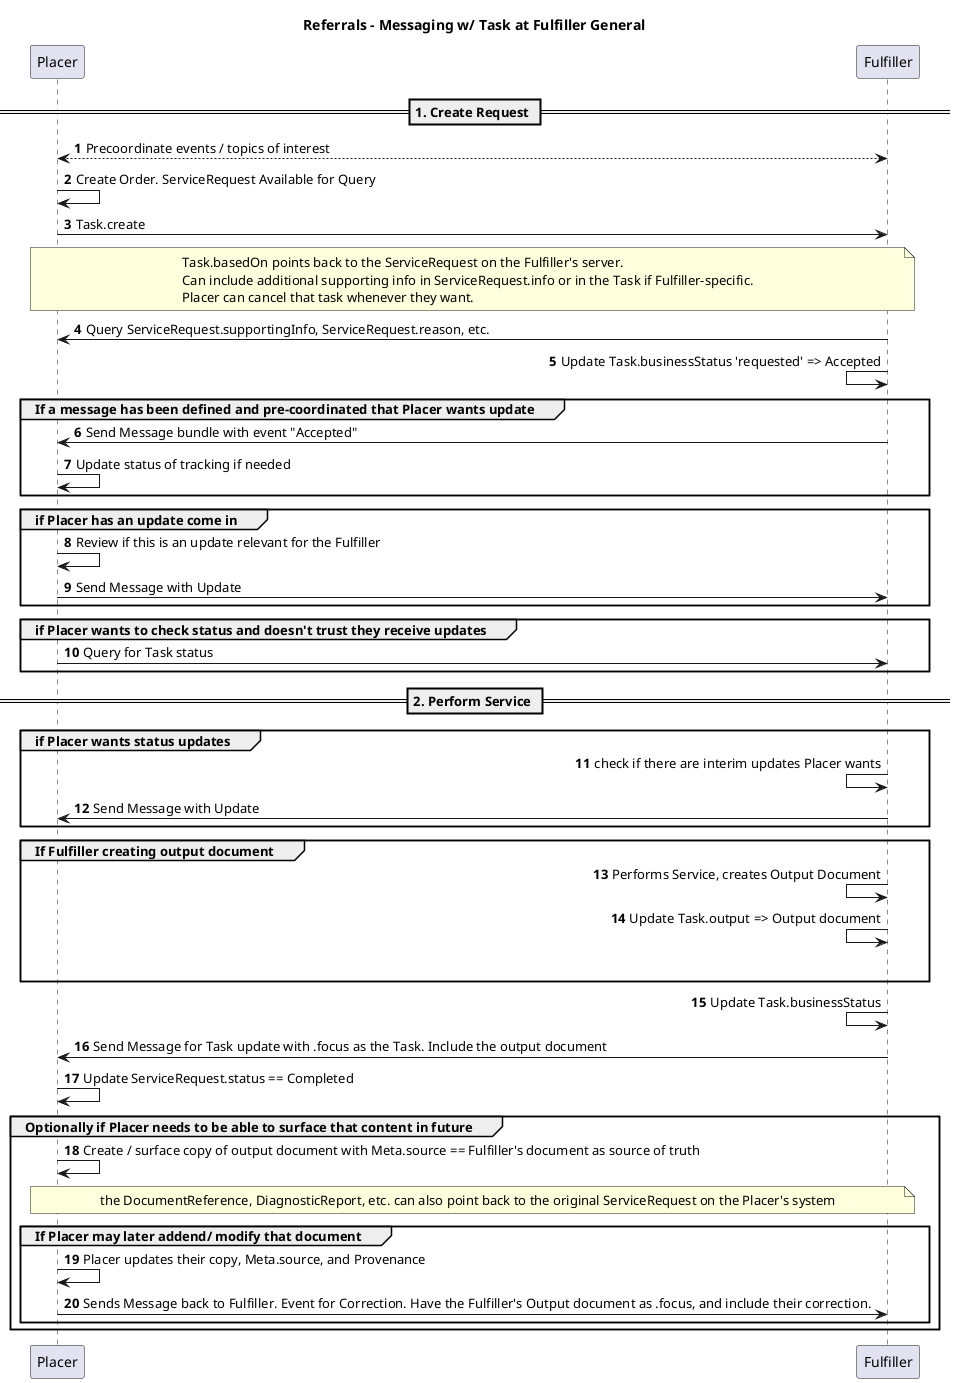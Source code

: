 @startuml
title Referrals - Messaging w/ Task at Fulfiller General

autonumber

== 1. Create Request ==
Placer <--> Fulfiller: Precoordinate events / topics of interest
Placer -> Placer: Create Order. ServiceRequest Available for Query
Placer -> Fulfiller: Task.create

note over Placer, Fulfiller: Task.basedOn points back to the ServiceRequest on the Fulfiller's server.\nCan include additional supporting info in ServiceRequest.info or in the Task if Fulfiller-specific.\nPlacer can cancel that task whenever they want.

Fulfiller -> Placer: Query ServiceRequest.supportingInfo, ServiceRequest.reason, etc.
Fulfiller <- Fulfiller: Update Task.businessStatus 'requested' => Accepted

group If a message has been defined and pre-coordinated that Placer wants update
    Fulfiller -> Placer: Send Message bundle with event "Accepted"
    Placer -> Placer: Update status of tracking if needed
end

group if Placer has an update come in
    Placer -> Placer: Review if this is an update relevant for the Fulfiller
    Placer -> Fulfiller: Send Message with Update
end

group if Placer wants to check status and doesn't trust they receive updates
    Placer -> Fulfiller: Query for Task status
end

== 2. Perform Service ==
group if Placer wants status updates
    Fulfiller <- Fulfiller: check if there are interim updates Placer wants
    Fulfiller -> Placer: Send Message with Update
end

group If Fulfiller creating output document
    Fulfiller <- Fulfiller: Performs Service, creates Output Document
    Fulfiller <- Fulfiller: Update Task.output => Output document
    autonumber stop
    Fulfiller -[hidden]-> Placer: extend
    autonumber resume
end

Fulfiller <- Fulfiller: Update Task.businessStatus
Fulfiller -> Placer: Send Message for Task update with .focus as the Task. Include the output document
Placer -> Placer: Update ServiceRequest.status == Completed

group Optionally if Placer needs to be able to surface that content in future
    Placer -> Placer: Create / surface copy of output document with Meta.source == Fulfiller's document as source of truth
    note over Placer, Fulfiller: the DocumentReference, DiagnosticReport, etc. can also point back to the original ServiceRequest on the Placer's system
    group If Placer may later addend/ modify that document
        Placer -> Placer: Placer updates their copy, Meta.source, and Provenance
        Placer -> Fulfiller: Sends Message back to Fulfiller. Event for Correction. Have the Fulfiller's Output document as .focus, and include their correction.
    end
end
@enduml
